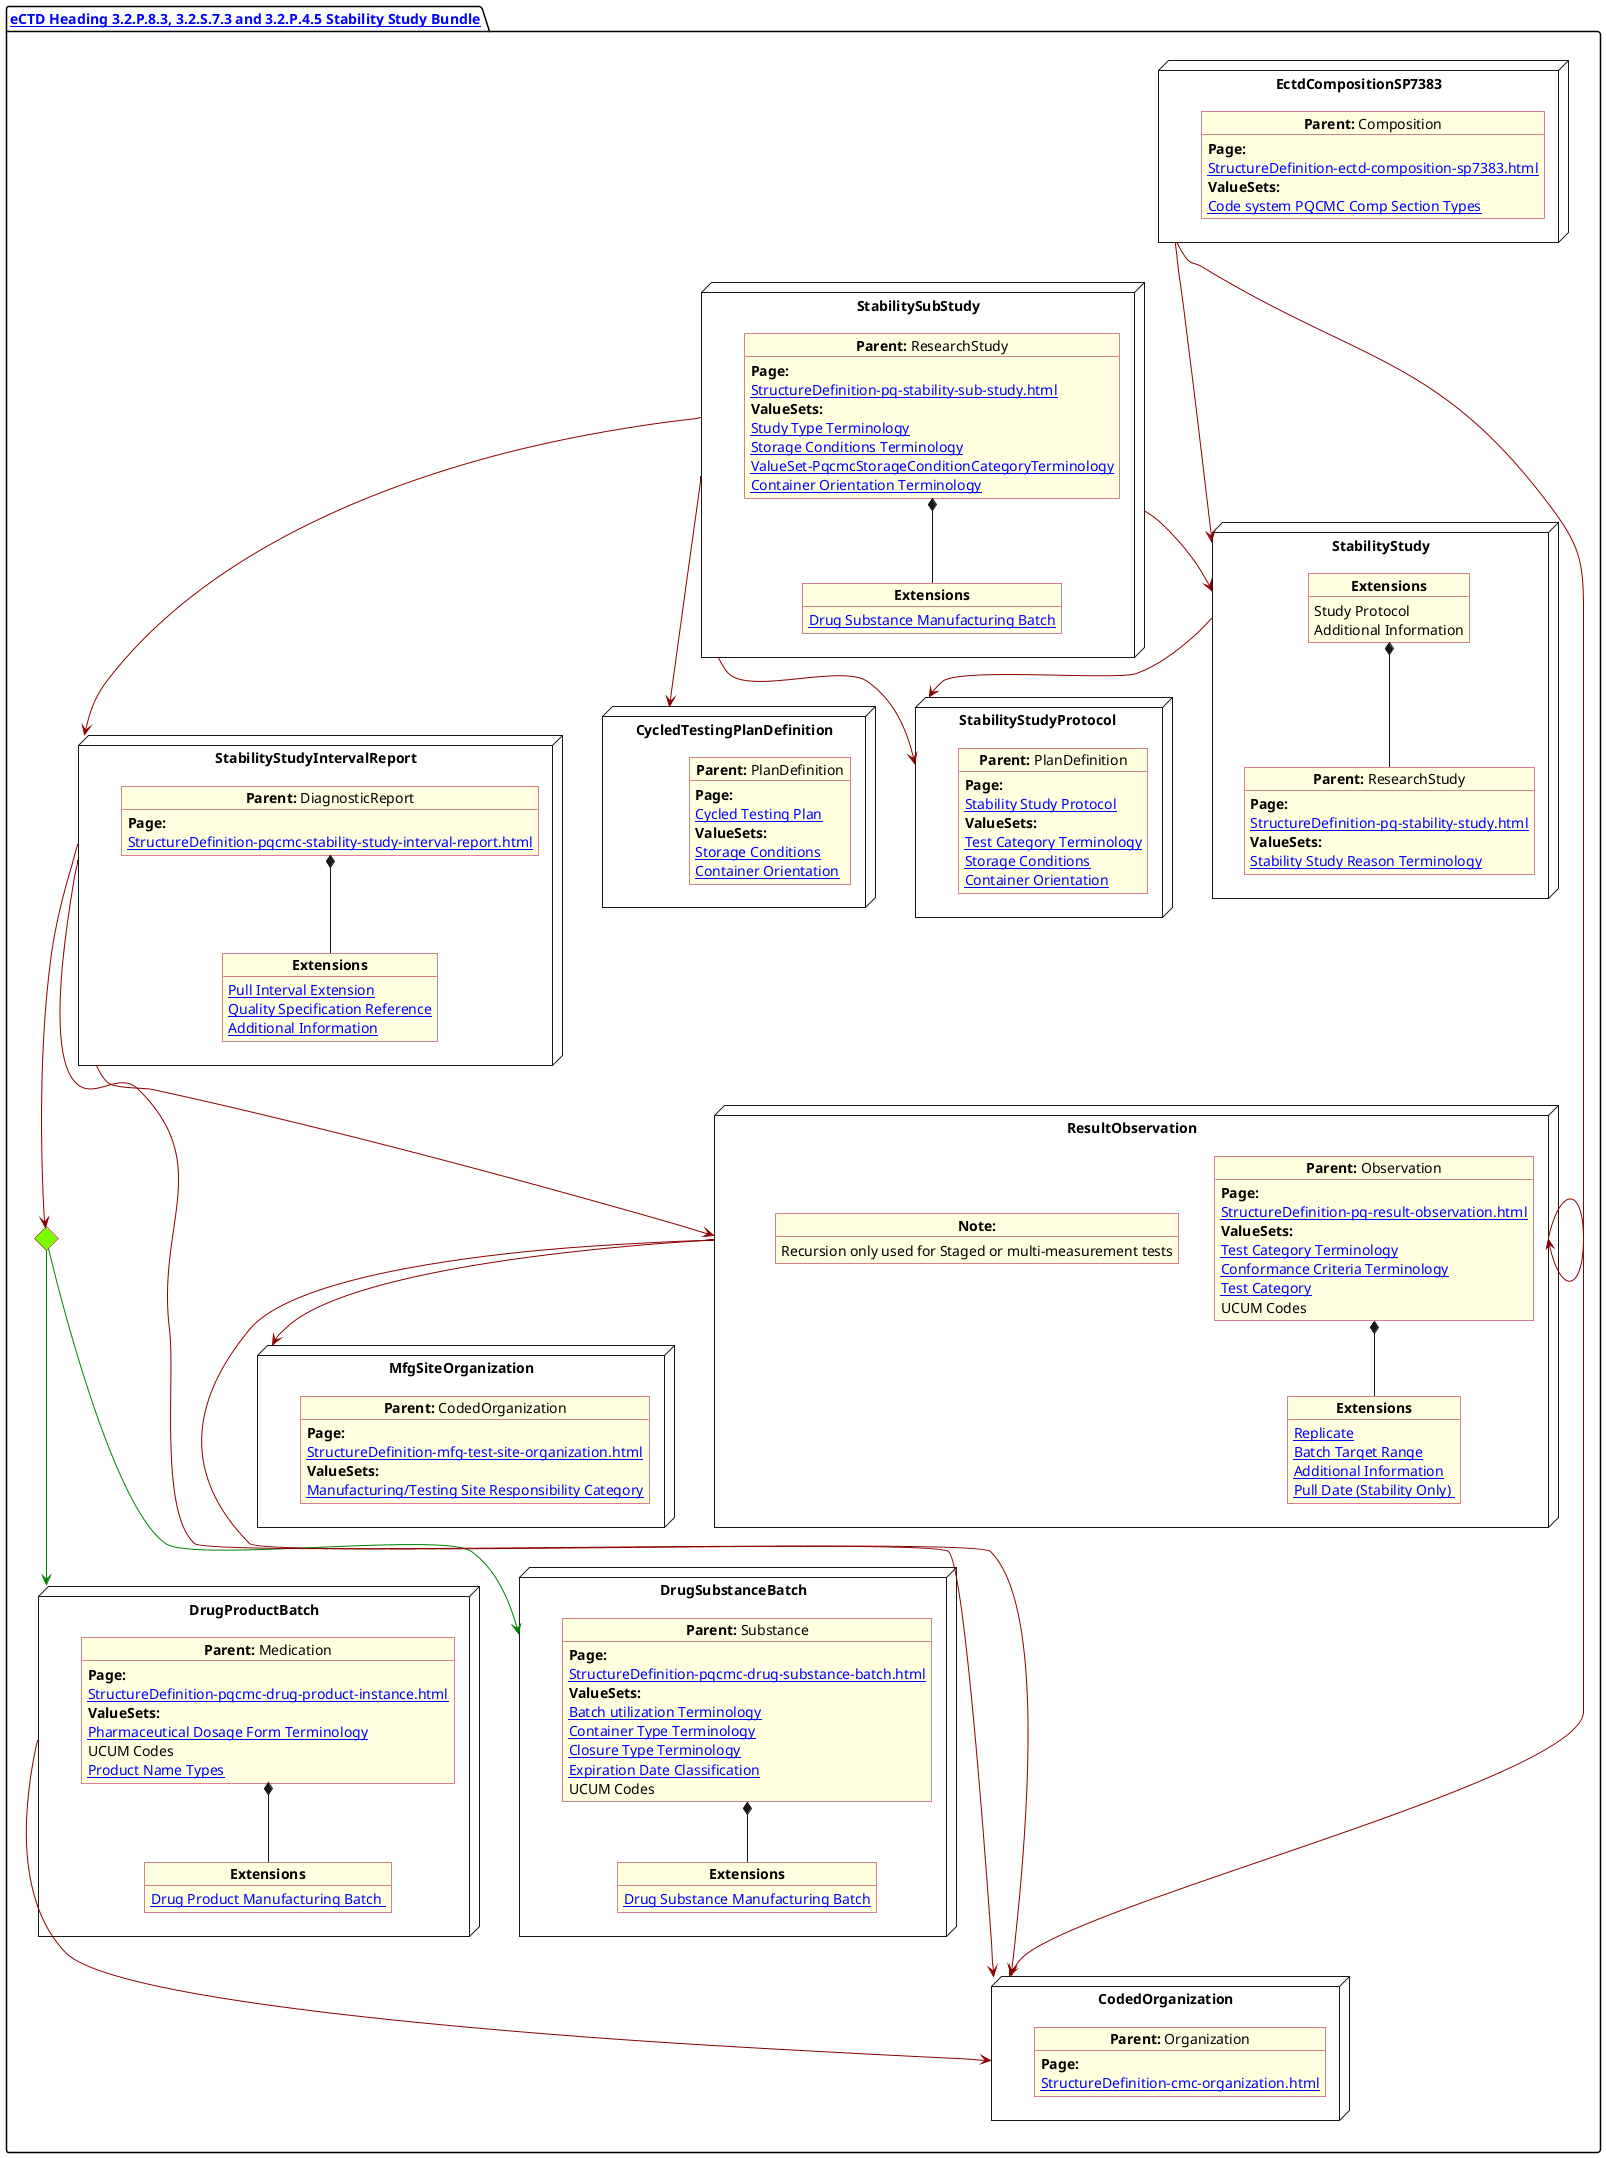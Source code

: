 @startuml Stability
allowmixing
'Mixed model of use case and object
skinparam svgDimensionStyle true
skinparam ObjectBackgroundColor LightYellow
skinparam ObjectBorderColor #A80036
skinparam activityDiamondBorderColor #A80036
skinparam activityDiamondBackgroundColor lawnGreen
skinparam ClassBorderThickness 4

package "[[StructureDefinition-cmc-ectd-document-sp7383.html eCTD Heading 3.2.P.8.3, 3.2.S.7.3 and 3.2.P.4.5 Stability Study Bundle]]" as NODES {

    node "EctdCompositionSP7383" as ectdComposition {

        object "**Parent:** Composition" as obj1 {
            **Page:**
            [[StructureDefinition-ectd-composition-sp7383.html]]

            **ValueSets:**
            [[ValueSet-cmc-comp-section-types-vs.html Code system PQCMC Comp Section Types]]
        }
    }

    node "StabilityStudy" as stabilityStudy {

        object "**Parent:** ResearchStudy" as objMain {
            **Page:**
            [[StructureDefinition-pq-stability-study.html]]
            **ValueSets:**
            [[ValueSet-PqcmcStabilityStudyReasonTerminology Stability Study Reason Terminology]]
        }

        object "**Extensions**" as objExsMain  {
            Study Protocol
            Additional Information
        }
        objExsMain *-- objMain
    }

    node StabilitySubStudy as stabilitySubStudy {
        object "**Parent:** ResearchStudy" as obj2 {
            **Page:**
            [[StructureDefinition-pq-stability-sub-study.html]]
            **ValueSets:**
            [[ValueSet-PqcmcStudyTypeTerminology Study Type Terminology]]
            [[ValueSet-PqcmcStorageConditionsTerminology Storage Conditions Terminology]]
            [[ValueSet-PqcmcStorageConditionCategoryTerminology]]
            [[ValueSet-PqcmcContainerOrientationTerminology Container Orientation Terminology]]
        }
        object "**Extensions**" as ext11 {
            [[StructureDefinition-pqcmc-stability-sub-study-focus-and-objective.html Drug Substance Manufacturing Batch]]
        }
        obj2 *-- ext11

    }

    node "StabilityStudyIntervalReport" as stabilityStudyIntervalReport {
        object "**Parent:** DiagnosticReport" as objinterval {
            **Page:**
            [[StructureDefinition-pqcmc-stability-study-interval-report.html]]
        }
        object "**Extensions**" as objIntEx {
            [[StructureDefinition-pq-timePoint-extension.html Pull Interval Extension]]
            [[StructureDefinition-pq-quality-specification-extension.html Quality Specification Reference]]
            [[StructureDefinition-pq-additional-info-extension.html Additional Information]]
        }
        objinterval *-- objIntEx
    }

    diamond CH

    node "StabilityStudyProtocol "as stabilityStudyProtocol {
        object "**Parent:** PlanDefinition" as obj5 {
            **Page:**
            [[StructureDefinition-pq-stability-study-protocol.html Stability Study Protocol]]
            **ValueSets:**

            [[ValueSet-pqcmc-test-category-terminology.html Test Category Terminology]]
            [[ValueSet-pqcmc-storage-conditions-terminology.html Storage Conditions]]
            [[ValueSet-pqcmc-container-orientation-terminology.html Container Orientation]]
        }
    }

    node "CycledTestingPlanDefinition" as cycledTestingPlan {
        object "**Parent:** PlanDefinition" as obj4 {
            **Page:**
            [[StructureDefinition-pq-cycled-testing-plan.html Cycled Testing Plan]]

            **ValueSets:**
            [[ValueSet-pqcmc-storage-conditions-terminology.html Storage Conditions]]
            [[ValueSet-pqcmc-container-orientation-terminology.html Container Orientation]]
        }
    }

    node "CodedOrganization" as codedOrganization {

        object "**Parent:** Organization" as objAu {
            **Page:**
            [[StructureDefinition-cmc-organization.html]]
        }
    }

    node "DrugProductBatch" as drugProductBatch {
        object "**Parent:** Medication" as obj3 {
            **Page:**
            [[StructureDefinition-pqcmc-drug-product-instance.html]]

            **ValueSets:**
            [[ValueSet-spl-pharmaceutical-dosage-form-terminology.html Pharmaceutical Dosage Form Terminology]]
            UCUM Codes
            [[ValueSet-cmc-product-name-types-vs.html Product Name Types]]
        }

        object "**Extensions**" as  objExsBatch {

            [[StructureDefinition-drug-product-manufacturing-batch.html Drug Product Manufacturing Batch ]]
        }
        obj3 *-- objExsBatch
    }


    node "DrugSubstanceBatch" as drugSubstanceBatch {

        object "**Parent:** Substance" as obj7 {
            **Page:**
            [[StructureDefinition-pqcmc-drug-substance-batch.html]]

            **ValueSets:**
            [[ValueSet-pqcmc-batch-utilization-terminology.html Batch utilization Terminology]]
            [[ValueSet-pqcmc-container-type-terminology.html Container Type Terminology]]
            [[ValueSet-pqcmc-closure-type-terminology.html Closure Type Terminology]]
            [[ValueSet-pqcmc-expiration-date-classification-terminology.html Expiration Date Classification]]
            UCUM Codes
        }
        object "**Extensions**" as objXDs {

            [[StructureDefinition-drug-substance-manufacturing-batch.html Drug Substance Manufacturing Batch]]
        }
        obj7 *-- objXDs
    }

    node "MfgSiteOrganization" as  MfgSiteOrganization {
        object "**Parent:** CodedOrganization" as obj8 {
            **Page:**
            [[StructureDefinition-mfg-test-site-organization.html]]

            **ValueSets:**
            [[ValueSet-pqcmc-mfg-testing-site-terminology.html Manufacturing/Testing Site Responsibility Category]]
        }
    }

    node "ResultObservation" as resultObservation  {

        object "**Parent:** Observation" as obj6 {
            **Page:**
            [[StructureDefinition-pq-result-observation.html]]

            **ValueSets:**
            [[ValueSet-pqcmc-test-category-terminology.html Test Category Terminology]]
            [[ValueSet-pqcmc-conformance-to-criteria-terminology.html Conformance Criteria Terminology]]
            [[ValueSet-pqcmc-test-category-terminology.html Test Category]]
            UCUM Codes

        }

        object "**Extensions**" as objXObs {
            [[StructureDefinition-pq-replicate-extension.html Replicate]]
            [[StructureDefinition-pq-batch-range.html Batch Target Range]]
            [[StructureDefinition-pq-additional-info-extension.html Additional Information]]
            [[StructureDefinition-pq-pullDate-extension.html Pull Date (Stability Only) ]]
        }
        obj6 *-- objXObs
        object "**Note:**" as referenceNote {
            Recursion only used for Staged or multi-measurement tests
        }

    }


    ectdComposition -[#darkred]--> codedOrganization
    stabilityStudy -[#darkred]-> stabilityStudyProtocol
    stabilitySubStudy -[#darkred]-> stabilityStudyProtocol
    drugProductBatch -[#darkred]--> codedOrganization
    resultObservation -[#darkred]--> codedOrganization
    ectdComposition -[#darkred]--> stabilityStudy
    stabilitySubStudy -[#darkred]-> stabilityStudy
    stabilitySubStudy -[#darkred]--> cycledTestingPlan
    stabilitySubStudy -[#darkred]--> stabilityStudyIntervalReport
    stabilityStudyIntervalReport -[#darkred]--> CH
    CH -[#green]--> drugProductBatch
    CH -[#green]--> drugSubstanceBatch
    resultObservation -[#darkred]-> resultObservation

    stabilityStudyIntervalReport -[#darkred]--> codedOrganization
    stabilityStudyIntervalReport -[#darkred]--> resultObservation

    resultObservation -[#darkred]-> MfgSiteOrganization


}

@enduml
